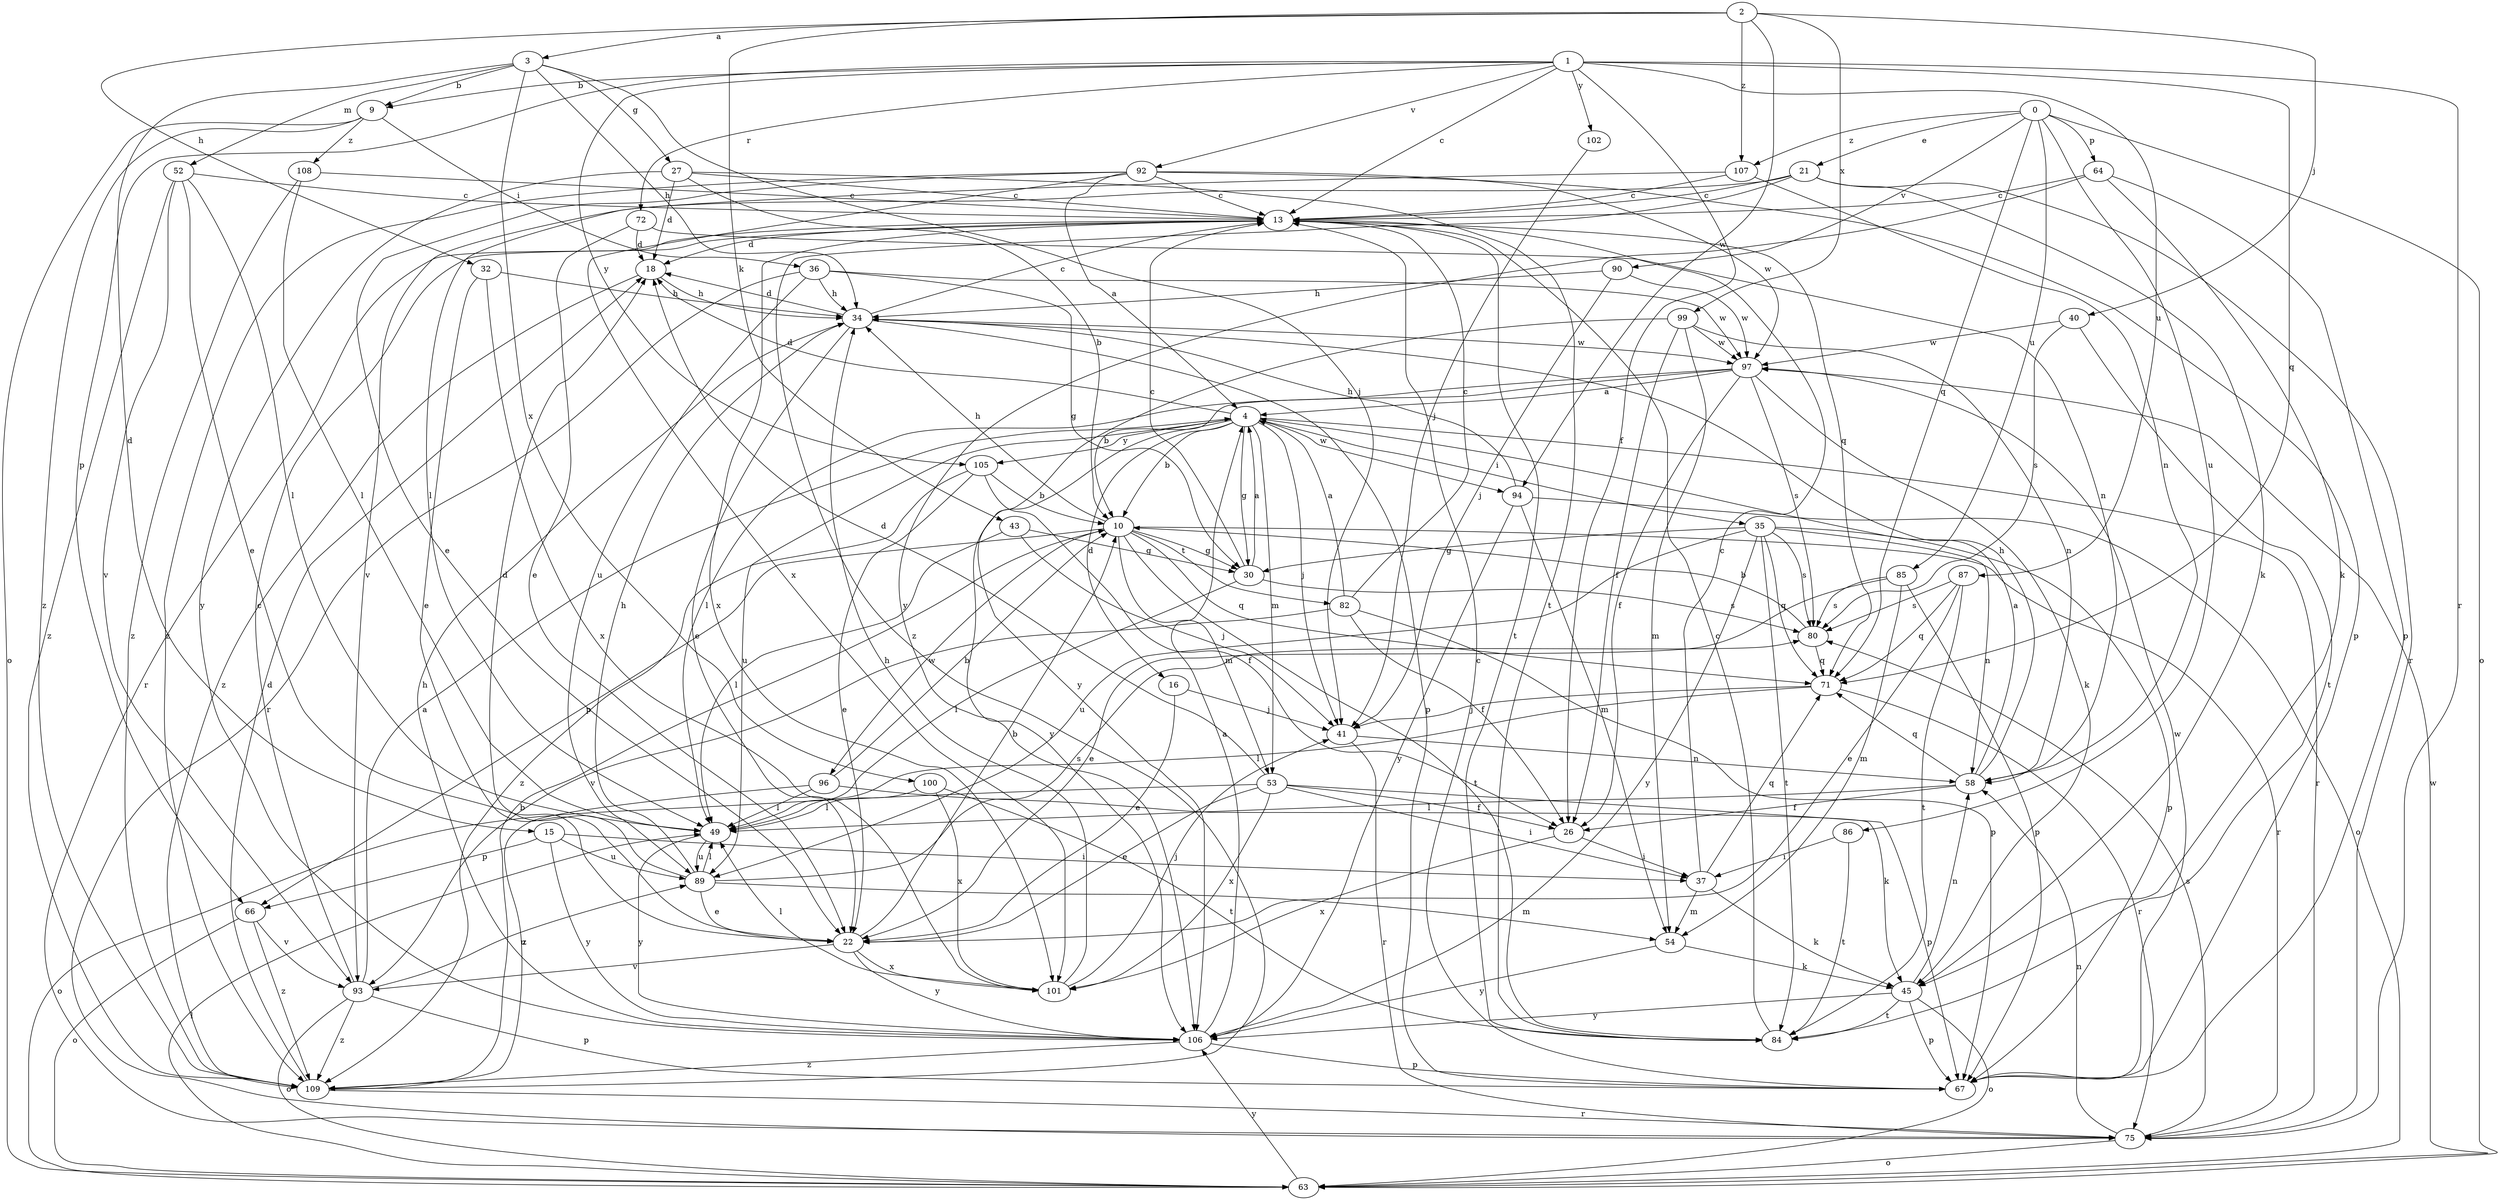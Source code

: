 strict digraph  {
0;
1;
2;
3;
4;
9;
10;
13;
15;
16;
18;
21;
22;
26;
27;
30;
32;
34;
35;
36;
37;
40;
41;
43;
45;
49;
52;
53;
54;
58;
63;
64;
66;
67;
71;
72;
75;
80;
82;
84;
85;
86;
87;
89;
90;
92;
93;
94;
96;
97;
99;
100;
101;
102;
105;
106;
107;
108;
109;
0 -> 21  [label=e];
0 -> 63  [label=o];
0 -> 64  [label=p];
0 -> 71  [label=q];
0 -> 85  [label=u];
0 -> 86  [label=u];
0 -> 90  [label=v];
0 -> 107  [label=z];
1 -> 9  [label=b];
1 -> 13  [label=c];
1 -> 26  [label=f];
1 -> 66  [label=p];
1 -> 71  [label=q];
1 -> 72  [label=r];
1 -> 75  [label=r];
1 -> 87  [label=u];
1 -> 92  [label=v];
1 -> 102  [label=y];
1 -> 105  [label=y];
2 -> 3  [label=a];
2 -> 32  [label=h];
2 -> 40  [label=j];
2 -> 43  [label=k];
2 -> 94  [label=w];
2 -> 99  [label=x];
2 -> 107  [label=z];
3 -> 9  [label=b];
3 -> 15  [label=d];
3 -> 27  [label=g];
3 -> 34  [label=h];
3 -> 41  [label=j];
3 -> 52  [label=m];
3 -> 100  [label=x];
4 -> 10  [label=b];
4 -> 16  [label=d];
4 -> 18  [label=d];
4 -> 30  [label=g];
4 -> 35  [label=i];
4 -> 41  [label=j];
4 -> 53  [label=m];
4 -> 75  [label=r];
4 -> 89  [label=u];
4 -> 94  [label=w];
4 -> 105  [label=y];
4 -> 106  [label=y];
9 -> 36  [label=i];
9 -> 63  [label=o];
9 -> 108  [label=z];
9 -> 109  [label=z];
10 -> 30  [label=g];
10 -> 34  [label=h];
10 -> 53  [label=m];
10 -> 66  [label=p];
10 -> 71  [label=q];
10 -> 75  [label=r];
10 -> 82  [label=t];
10 -> 84  [label=t];
10 -> 96  [label=w];
13 -> 18  [label=d];
13 -> 71  [label=q];
13 -> 75  [label=r];
13 -> 84  [label=t];
13 -> 101  [label=x];
15 -> 37  [label=i];
15 -> 66  [label=p];
15 -> 89  [label=u];
15 -> 106  [label=y];
16 -> 22  [label=e];
16 -> 41  [label=j];
18 -> 34  [label=h];
18 -> 109  [label=z];
21 -> 13  [label=c];
21 -> 45  [label=k];
21 -> 75  [label=r];
21 -> 93  [label=v];
21 -> 109  [label=z];
22 -> 10  [label=b];
22 -> 93  [label=v];
22 -> 101  [label=x];
22 -> 106  [label=y];
26 -> 37  [label=i];
26 -> 101  [label=x];
27 -> 10  [label=b];
27 -> 13  [label=c];
27 -> 18  [label=d];
27 -> 84  [label=t];
27 -> 106  [label=y];
30 -> 4  [label=a];
30 -> 13  [label=c];
30 -> 49  [label=l];
30 -> 80  [label=s];
32 -> 22  [label=e];
32 -> 34  [label=h];
32 -> 101  [label=x];
34 -> 13  [label=c];
34 -> 18  [label=d];
34 -> 22  [label=e];
34 -> 67  [label=p];
34 -> 97  [label=w];
35 -> 30  [label=g];
35 -> 58  [label=n];
35 -> 67  [label=p];
35 -> 71  [label=q];
35 -> 80  [label=s];
35 -> 84  [label=t];
35 -> 89  [label=u];
35 -> 106  [label=y];
36 -> 30  [label=g];
36 -> 34  [label=h];
36 -> 75  [label=r];
36 -> 89  [label=u];
36 -> 97  [label=w];
37 -> 13  [label=c];
37 -> 45  [label=k];
37 -> 54  [label=m];
37 -> 71  [label=q];
40 -> 80  [label=s];
40 -> 84  [label=t];
40 -> 97  [label=w];
41 -> 58  [label=n];
41 -> 75  [label=r];
43 -> 30  [label=g];
43 -> 41  [label=j];
43 -> 49  [label=l];
45 -> 58  [label=n];
45 -> 63  [label=o];
45 -> 67  [label=p];
45 -> 84  [label=t];
45 -> 106  [label=y];
49 -> 89  [label=u];
49 -> 106  [label=y];
52 -> 13  [label=c];
52 -> 22  [label=e];
52 -> 49  [label=l];
52 -> 93  [label=v];
52 -> 109  [label=z];
53 -> 18  [label=d];
53 -> 22  [label=e];
53 -> 26  [label=f];
53 -> 37  [label=i];
53 -> 63  [label=o];
53 -> 67  [label=p];
53 -> 101  [label=x];
54 -> 45  [label=k];
54 -> 106  [label=y];
58 -> 4  [label=a];
58 -> 26  [label=f];
58 -> 34  [label=h];
58 -> 49  [label=l];
58 -> 71  [label=q];
63 -> 49  [label=l];
63 -> 97  [label=w];
63 -> 106  [label=y];
64 -> 13  [label=c];
64 -> 45  [label=k];
64 -> 67  [label=p];
64 -> 106  [label=y];
66 -> 63  [label=o];
66 -> 93  [label=v];
66 -> 109  [label=z];
67 -> 13  [label=c];
67 -> 97  [label=w];
71 -> 41  [label=j];
71 -> 49  [label=l];
71 -> 75  [label=r];
72 -> 18  [label=d];
72 -> 22  [label=e];
72 -> 58  [label=n];
75 -> 58  [label=n];
75 -> 63  [label=o];
75 -> 80  [label=s];
80 -> 10  [label=b];
80 -> 71  [label=q];
82 -> 4  [label=a];
82 -> 13  [label=c];
82 -> 26  [label=f];
82 -> 67  [label=p];
82 -> 93  [label=v];
84 -> 13  [label=c];
85 -> 22  [label=e];
85 -> 54  [label=m];
85 -> 67  [label=p];
85 -> 80  [label=s];
86 -> 37  [label=i];
86 -> 84  [label=t];
87 -> 22  [label=e];
87 -> 71  [label=q];
87 -> 80  [label=s];
87 -> 84  [label=t];
89 -> 18  [label=d];
89 -> 22  [label=e];
89 -> 34  [label=h];
89 -> 49  [label=l];
89 -> 54  [label=m];
89 -> 80  [label=s];
90 -> 34  [label=h];
90 -> 41  [label=j];
90 -> 97  [label=w];
92 -> 4  [label=a];
92 -> 13  [label=c];
92 -> 22  [label=e];
92 -> 67  [label=p];
92 -> 97  [label=w];
92 -> 101  [label=x];
92 -> 109  [label=z];
93 -> 4  [label=a];
93 -> 13  [label=c];
93 -> 63  [label=o];
93 -> 67  [label=p];
93 -> 89  [label=u];
93 -> 109  [label=z];
94 -> 34  [label=h];
94 -> 54  [label=m];
94 -> 63  [label=o];
94 -> 106  [label=y];
96 -> 10  [label=b];
96 -> 45  [label=k];
96 -> 49  [label=l];
96 -> 109  [label=z];
97 -> 4  [label=a];
97 -> 10  [label=b];
97 -> 26  [label=f];
97 -> 45  [label=k];
97 -> 49  [label=l];
97 -> 80  [label=s];
99 -> 26  [label=f];
99 -> 54  [label=m];
99 -> 58  [label=n];
99 -> 97  [label=w];
99 -> 106  [label=y];
100 -> 49  [label=l];
100 -> 84  [label=t];
100 -> 101  [label=x];
101 -> 34  [label=h];
101 -> 41  [label=j];
101 -> 49  [label=l];
102 -> 41  [label=j];
105 -> 10  [label=b];
105 -> 22  [label=e];
105 -> 26  [label=f];
105 -> 109  [label=z];
106 -> 4  [label=a];
106 -> 34  [label=h];
106 -> 67  [label=p];
106 -> 109  [label=z];
107 -> 13  [label=c];
107 -> 49  [label=l];
107 -> 58  [label=n];
108 -> 13  [label=c];
108 -> 49  [label=l];
108 -> 109  [label=z];
109 -> 10  [label=b];
109 -> 18  [label=d];
109 -> 75  [label=r];
}
